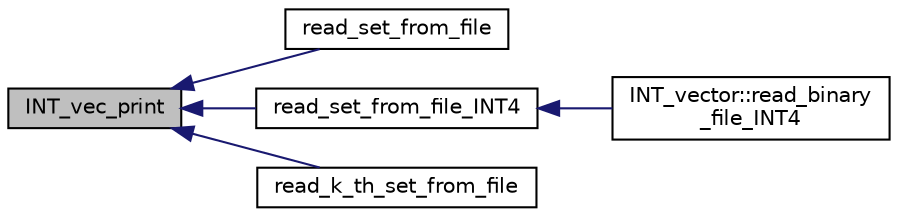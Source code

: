 digraph "INT_vec_print"
{
  edge [fontname="Helvetica",fontsize="10",labelfontname="Helvetica",labelfontsize="10"];
  node [fontname="Helvetica",fontsize="10",shape=record];
  rankdir="LR";
  Node3015 [label="INT_vec_print",height=0.2,width=0.4,color="black", fillcolor="grey75", style="filled", fontcolor="black"];
  Node3015 -> Node3016 [dir="back",color="midnightblue",fontsize="10",style="solid",fontname="Helvetica"];
  Node3016 [label="read_set_from_file",height=0.2,width=0.4,color="black", fillcolor="white", style="filled",URL="$d4/d74/util_8_c.html#a5de87b15d6633e4d4c78b22051fc8968"];
  Node3015 -> Node3017 [dir="back",color="midnightblue",fontsize="10",style="solid",fontname="Helvetica"];
  Node3017 [label="read_set_from_file_INT4",height=0.2,width=0.4,color="black", fillcolor="white", style="filled",URL="$d4/d74/util_8_c.html#a8638b609d7f95a4c08badffea650829a"];
  Node3017 -> Node3018 [dir="back",color="midnightblue",fontsize="10",style="solid",fontname="Helvetica"];
  Node3018 [label="INT_vector::read_binary\l_file_INT4",height=0.2,width=0.4,color="black", fillcolor="white", style="filled",URL="$d0/de0/class_i_n_t__vector.html#a9dce169a497d15dcbf3f51726df20556"];
  Node3015 -> Node3019 [dir="back",color="midnightblue",fontsize="10",style="solid",fontname="Helvetica"];
  Node3019 [label="read_k_th_set_from_file",height=0.2,width=0.4,color="black", fillcolor="white", style="filled",URL="$d4/d74/util_8_c.html#aad3a1f5b1aaa9d7fa8b290fc1f8e259f"];
}
